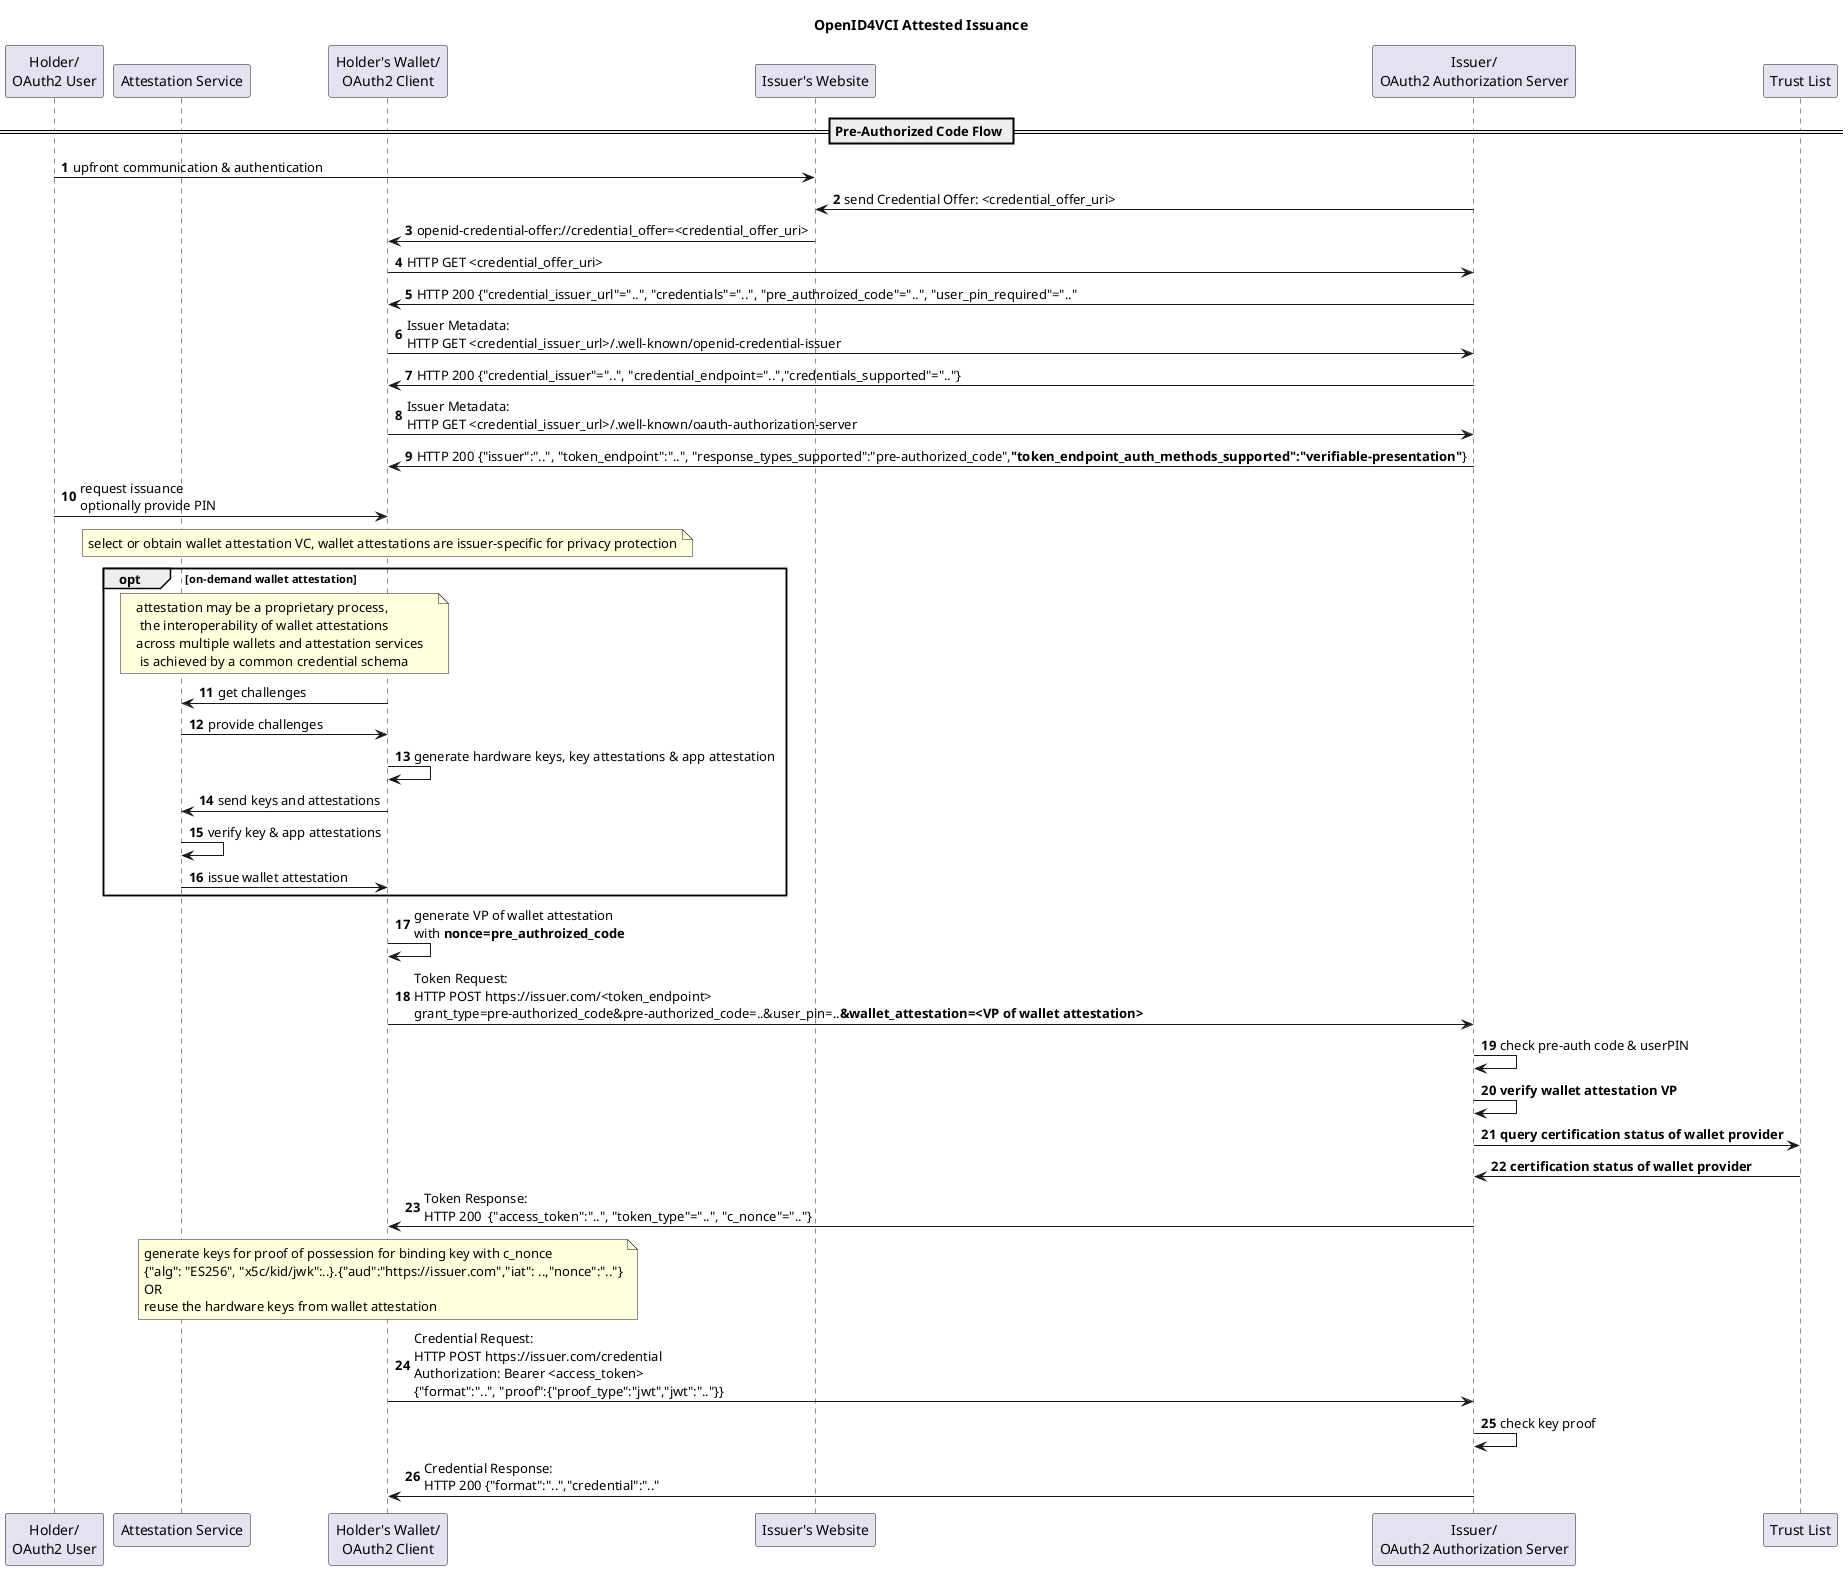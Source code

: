 @startuml
'https://plantuml.com/sequence-diagram

title OpenID4VCI Attested Issuance

autonumber

participant u as "Holder/\nOAuth2 User"
participant a as "Attestation Service"
participant w as "Holder's Wallet/\nOAuth2 Client"
participant b as "Issuer's Website"
participant i as "Issuer/\nOAuth2 Authorization Server"
participant t as "Trust List"

== Pre-Authorized Code Flow ==
u -> b : upfront communication & authentication

i -> b : send Credential Offer: <credential_offer_uri>
b -> w : openid-credential-offer://credential_offer=<credential_offer_uri>

w -> i : HTTP GET <credential_offer_uri>
i -> w : HTTP 200 {"credential_issuer_url"="..", "credentials"="..", "pre_authroized_code"="..", "user_pin_required"=".."

w -> i : Issuer Metadata:\nHTTP GET <credential_issuer_url>/.well-known/openid-credential-issuer
i -> w : HTTP 200 {"credential_issuer"="..", "credential_endpoint="..","credentials_supported"=".."}

w -> i : Issuer Metadata:\nHTTP GET <credential_issuer_url>/.well-known/oauth-authorization-server
i -> w : HTTP 200 {"issuer":"..", "token_endpoint":"..", "response_types_supported":"pre-authorized_code",**"token_endpoint_auth_methods_supported":"verifiable-presentation"**}

u -> w : request issuance\noptionally provide PIN

note over w: select or obtain wallet attestation VC, wallet attestations are issuer-specific for privacy protection
opt on-demand wallet attestation
note over w,a: attestation may be a proprietary process,\n the interoperability of wallet attestations\nacross multiple wallets and attestation services\n is achieved by a common credential schema
w -> a : get challenges
a -> w : provide challenges
w -> w : generate hardware keys, key attestations & app attestation
w -> a : send keys and attestations
a -> a : verify key & app attestations
a -> w : issue wallet attestation
end

w -> w : generate VP of wallet attestation\nwith **nonce=pre_authroized_code**

w -> i : Token Request:\nHTTP POST https://issuer.com/<token_endpoint>\ngrant_type=pre-authorized_code&pre-authorized_code=..&user_pin=..**&wallet_attestation=<VP of wallet attestation>**
i -> i : check pre-auth code & userPIN
i -> i : **verify wallet attestation VP**
i -> t : **query certification status of wallet provider**
t -> i : **certification status of wallet provider**
i -> w : Token Response:\nHTTP 200  {"access_token":"..", "token_type"="..", "c_nonce"=".."}

note over w : generate keys for proof of possession for binding key with c_nonce\n{"alg": "ES256", "x5c/kid/jwk":..}.{"aud":"https://issuer.com","iat": ..,"nonce":".."}\nOR\nreuse the hardware keys from wallet attestation
w -> i : Credential Request:\nHTTP POST https://issuer.com/credential\nAuthorization: Bearer <access_token>\n{"format":"..", "proof":{"proof_type":"jwt","jwt":".."}}
i -> i : check key proof
i -> w : Credential Response:\nHTTP 200 {"format":"..","credential":".."

@enduml
